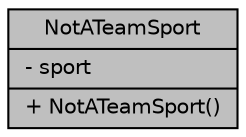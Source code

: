 digraph "NotATeamSport"
{
 // LATEX_PDF_SIZE
  edge [fontname="Helvetica",fontsize="10",labelfontname="Helvetica",labelfontsize="10"];
  node [fontname="Helvetica",fontsize="10",shape=record];
  Node1 [label="{NotATeamSport\n|- sport\l|+ NotATeamSport()\l}",height=0.2,width=0.4,color="black", fillcolor="grey75", style="filled", fontcolor="black",tooltip=" "];
}
